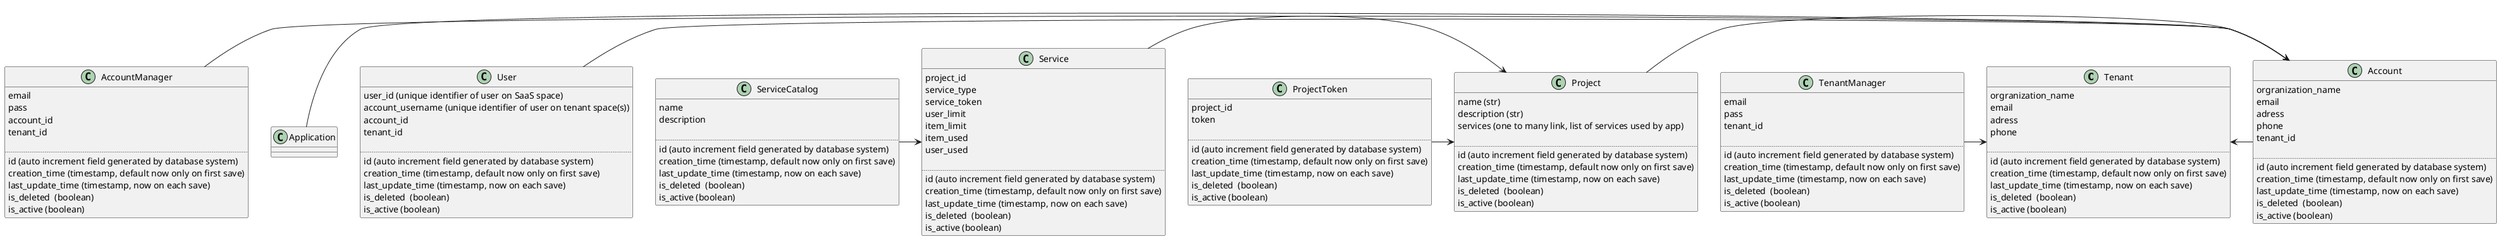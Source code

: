 @startuml
skinparam defaultFontName Monaco

class Tenant{
    orgranization_name
    email
    adress
    phone

    ..
    id (auto increment field generated by database system)
    creation_time (timestamp, default now only on first save)
    last_update_time (timestamp, now on each save)
    is_deleted  (boolean)
    is_active (boolean)
}

class TenantManager {
    email
    pass
    tenant_id

    ..
    id (auto increment field generated by database system)
    creation_time (timestamp, default now only on first save)
    last_update_time (timestamp, now on each save)
    is_deleted  (boolean)
    is_active (boolean)
}

class Account {
    orgranization_name
    email
    adress
    phone
    tenant_id

    ..
    id (auto increment field generated by database system)
    creation_time (timestamp, default now only on first save)
    last_update_time (timestamp, now on each save)
    is_deleted  (boolean)
    is_active (boolean)
}

class AccountManager {
    email
    pass
    account_id
    tenant_id

    ..
    id (auto increment field generated by database system)
    creation_time (timestamp, default now only on first save)
    last_update_time (timestamp, now on each save)
    is_deleted  (boolean)
    is_active (boolean)
}

class Project {
    name (str)
    description (str)
    services (one to many link, list of services used by app)

    ..
    id (auto increment field generated by database system)
    creation_time (timestamp, default now only on first save)
    last_update_time (timestamp, now on each save)
    is_deleted  (boolean)
    is_active (boolean)
}

class ProjectToken {
    project_id
    token

    ..
    id (auto increment field generated by database system)
    creation_time (timestamp, default now only on first save)
    last_update_time (timestamp, now on each save)
    is_deleted  (boolean)
    is_active (boolean)
}

class User {
    user_id (unique identifier of user on SaaS space)
    account_username (unique identifier of user on tenant space(s))
    account_id
    tenant_id

    ..
    id (auto increment field generated by database system)
    creation_time (timestamp, default now only on first save)
    last_update_time (timestamp, now on each save)
    is_deleted  (boolean)
    is_active (boolean)
}

class Service {
    project_id
    service_type
    service_token
    user_limit
    item_limit
    item_used
    user_used

    ..
    id (auto increment field generated by database system)
    creation_time (timestamp, default now only on first save)
    last_update_time (timestamp, now on each save)
    is_deleted  (boolean)
    is_active (boolean)
}

class ServiceCatalog{
    name
    description

    ..
    id (auto increment field generated by database system)
    creation_time (timestamp, default now only on first save)
    last_update_time (timestamp, now on each save)
    is_deleted  (boolean)
    is_active (boolean)
}

Tenant <- Account
AccountManager -> Account
Application -> Account
User -> Account
Project -> Account
Service -> Project
ProjectToken->Project
ServiceCatalog -> Service
TenantManager -> Tenant

@enduml
